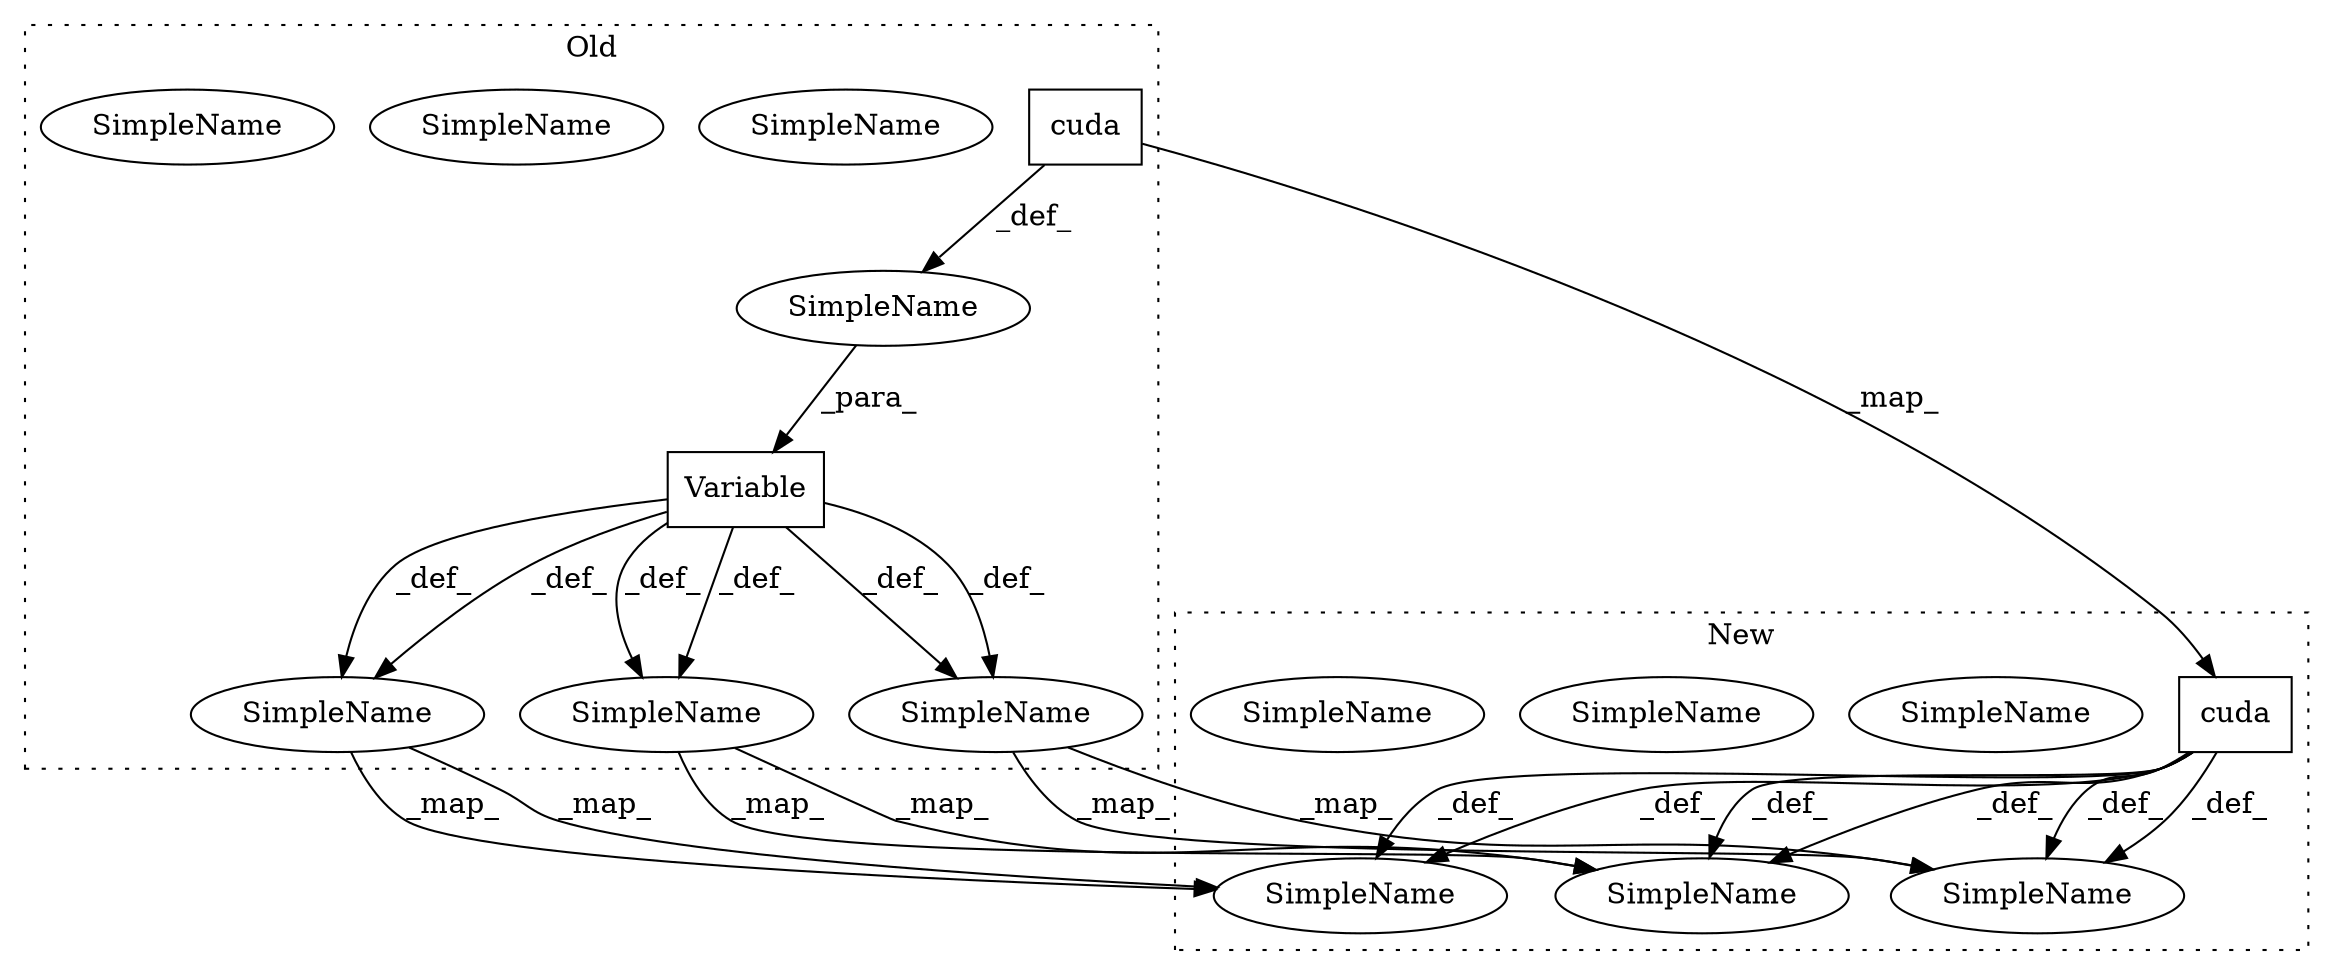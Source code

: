 digraph G {
subgraph cluster0 {
1 [label="cuda" a="32" s="2552" l="6" shape="box"];
3 [label="SimpleName" a="42" s="2375" l="22" shape="ellipse"];
6 [label="SimpleName" a="42" s="2375" l="22" shape="ellipse"];
7 [label="SimpleName" a="42" s="4852" l="13" shape="ellipse"];
10 [label="SimpleName" a="42" s="4852" l="13" shape="ellipse"];
11 [label="SimpleName" a="42" s="4308" l="19" shape="ellipse"];
14 [label="SimpleName" a="42" s="4308" l="19" shape="ellipse"];
15 [label="Variable" a="32" s="2398,2558" l="9,1" shape="box"];
16 [label="SimpleName" a="42" s="" l="" shape="ellipse"];
label = "Old";
style="dotted";
}
subgraph cluster1 {
2 [label="cuda" a="32" s="2553" l="6" shape="box"];
4 [label="SimpleName" a="42" s="2385" l="22" shape="ellipse"];
5 [label="SimpleName" a="42" s="2385" l="22" shape="ellipse"];
8 [label="SimpleName" a="42" s="4937" l="13" shape="ellipse"];
9 [label="SimpleName" a="42" s="4937" l="13" shape="ellipse"];
12 [label="SimpleName" a="42" s="4393" l="19" shape="ellipse"];
13 [label="SimpleName" a="42" s="4393" l="19" shape="ellipse"];
label = "New";
style="dotted";
}
1 -> 2 [label="_map_"];
1 -> 16 [label="_def_"];
2 -> 5 [label="_def_"];
2 -> 13 [label="_def_"];
2 -> 13 [label="_def_"];
2 -> 5 [label="_def_"];
2 -> 9 [label="_def_"];
2 -> 9 [label="_def_"];
6 -> 5 [label="_map_"];
6 -> 5 [label="_map_"];
10 -> 9 [label="_map_"];
10 -> 9 [label="_map_"];
14 -> 13 [label="_map_"];
14 -> 13 [label="_map_"];
15 -> 6 [label="_def_"];
15 -> 6 [label="_def_"];
15 -> 14 [label="_def_"];
15 -> 10 [label="_def_"];
15 -> 10 [label="_def_"];
15 -> 14 [label="_def_"];
16 -> 15 [label="_para_"];
}